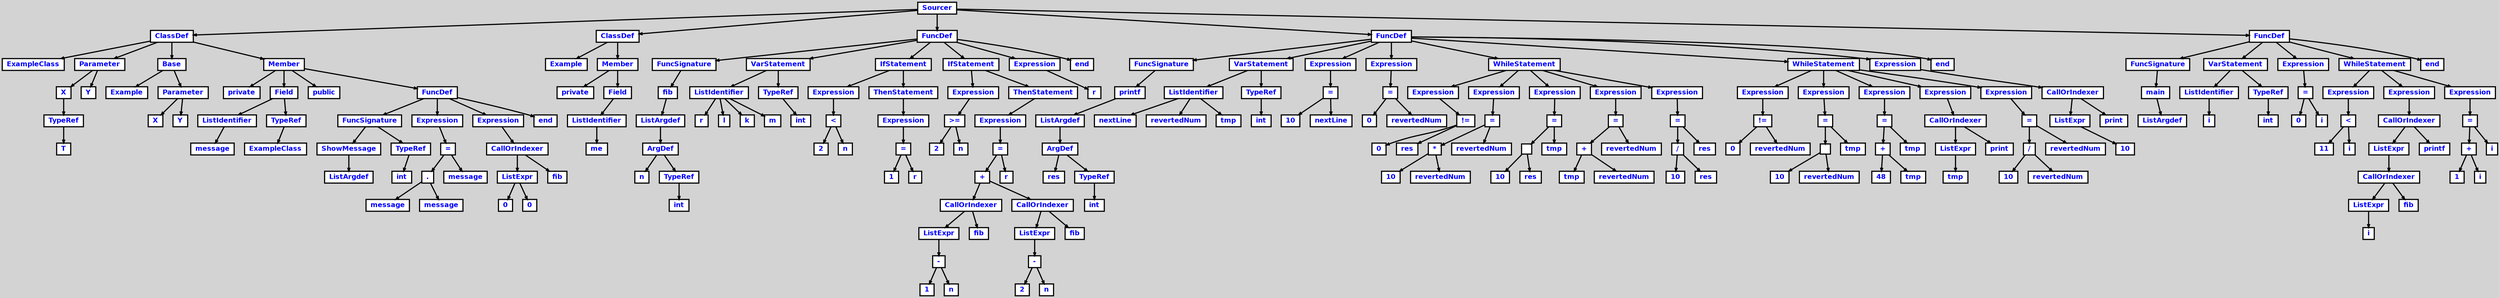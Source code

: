 digraph {

	ordering=out;
	ranksep=.4;
	bgcolor="lightgrey";  node [shape=box, fixedsize=false, fontsize=12, fontname="Helvetica-bold", fontcolor="blue"
	width=.25, height=.25, color="black", fillcolor="white", style="filled, solid, bold"];

	edge [arrowsize=.5, color="black", style="bold"]

	n000012F06FCCB070[label="Sourcer"]
	n000012F06FCA6C50[label="ClassDef"]
	n000012F06FCA6B18[label="ExampleClass"]
	n000012F06FCA6EC0[label="Parameter"]
	n000012F06FCA1E50[label="X"]
	n000012F06FCA1D18[label="TypeRef"]
	n000012F06FCA1BE0[label="T"]
	n000012F06FCA1F88[label="Y"]
	n000012F06FCA6FF8[label="Base"]
	n000012F06FCA6D88[label="Example"]
	n000012F06FCA7268[label="Parameter"]
	n000012F06FCA7130[label="X"]
	n000012F06FCA73A0[label="Y"]
	n000012F06FCA7610[label="Member"]
	n000012F06FCA20C0[label="private"]
	n000012F06FCA2810[label="Field"]
	n000012F06FCA2330[label="ListIdentifier"]
	n000012F06FCA21F8[label="message"]
	n000012F06FCA26D8[label="TypeRef"]
	n000012F06FCA25A0[label="ExampleClass"]
	n000012F06FCA2948[label="public"]
	n000012F06FCA6638[label="FuncDef"]
	n000012F06FCA2F60[label="FuncSignature"]
	n000012F06FCA3098[label="ShowMessage"]
	n000012F06FCA2BB8[label="ListArgdef"]
	n000012F06FCA2E28[label="TypeRef"]
	n000012F06FCA2A80[label="int"]
	n000012F06FCA41A8[label="Expression"]
	n000012F06FCA47C0[label="="]
	n000012F06FCA4688[label="."]
	n000012F06FCA48F8[label="message"]
	n000012F06FCA4418[label="message"]
	n000012F06FCA3578[label="message"]
	n000012F06FCA68A8[label="Expression"]
	n000012F06FCA69E0[label="CallOrIndexer"]
	n000012F06FCA6158[label="ListExpr"]
	n000012F06FCA5A08[label="0"]
	n000012F06FCA5DB0[label="0"]
	n000012F06FCA58D0[label="fib"]
	n000012F06FCA5528[label="end"]
	n000012F06FCA7D60[label="ClassDef"]
	n000012F06FCA7AF0[label="Example"]
	n000012F06FCA7FD0[label="Member"]
	n000012F06FCA7748[label="private"]
	n000012F06FCA7C28[label="Field"]
	n000012F06FCA79B8[label="ListIdentifier"]
	n000012F06FCA7880[label="me"]
	n000012F06FCB16F0[label="FuncDef"]
	n000012F06FCA8720[label="FuncSignature"]
	n000012F06FCA8858[label="fib"]
	n000012F06FCA85E8[label="ListArgdef"]
	n000012F06FCA8378[label="ArgDef"]
	n000012F06FCA8108[label="n"]
	n000012F06FCA8240[label="TypeRef"]
	n000012F06FCA7E98[label="int"]
	n000012F06FCA9218[label="VarStatement"]
	n000012F06FCA8AC8[label="ListIdentifier"]
	n000012F06FCA8990[label="r"]
	n000012F06FCA8C00[label="l"]
	n000012F06FCA8D38[label="k"]
	n000012F06FCA8E70[label="m"]
	n000012F06FCA9350[label="TypeRef"]
	n000012F06FCA90E0[label="int"]
	n000012F06FCAABB0[label="IfStatement"]
	n000012F06FCAB1C8[label="Expression"]
	n000012F06FCA9F80[label="<"]
	n000012F06FCAA1F0[label="2"]
	n000012F06FCA96F8[label="n"]
	n000012F06FCAB438[label="ThenStatement"]
	n000012F06FCAAE20[label="Expression"]
	n000012F06FCAB300[label="="]
	n000012F06FCAAF58[label="1"]
	n000012F06FCAA6D0[label="r"]
	n000012F06FCAED80[label="IfStatement"]
	n000012F06FCAFAE8[label="Expression"]
	n000012F06FCAC068[label=">="]
	n000012F06FCAC2D8[label="2"]
	n000012F06FCAB7E0[label="n"]
	n000012F06FCB0E68[label="ThenStatement"]
	n000012F06FCAEEB8[label="Expression"]
	n000012F06FCAFC20[label="="]
	n000012F06FCAFE90[label="+"]
	n000012F06FCB1210[label="CallOrIndexer"]
	n000012F06FCB0718[label="ListExpr"]
	n000012F06FCB05E0[label="-"]
	n000012F06FCB0850[label="1"]
	n000012F06FCB0370[label="n"]
	n000012F06FCB0238[label="fib"]
	n000012F06FCAFD58[label="CallOrIndexer"]
	n000012F06FCAF740[label="ListExpr"]
	n000012F06FCAF608[label="-"]
	n000012F06FCAF878[label="2"]
	n000012F06FCAF398[label="n"]
	n000012F06FCAF260[label="fib"]
	n000012F06FCAC7B8[label="r"]
	n000012F06FCB1828[label="Expression"]
	n000012F06FCB1480[label="r"]
	n000012F06FCB1348[label="end"]
	n000012F06FCC3CA8[label="FuncDef"]
	n000012F06FCB20B0[label="FuncSignature"]
	n000012F06FCB21E8[label="printf"]
	n000012F06FCB1F78[label="ListArgdef"]
	n000012F06FCB1D08[label="ArgDef"]
	n000012F06FCB1A98[label="res"]
	n000012F06FCB1BD0[label="TypeRef"]
	n000012F06FCB1960[label="int"]
	n000012F06FCB2A70[label="VarStatement"]
	n000012F06FCB2458[label="ListIdentifier"]
	n000012F06FCB2320[label="nextLine"]
	n000012F06FCB2590[label="revertedNum"]
	n000012F06FCB26C8[label="tmp"]
	n000012F06FCB2BA8[label="TypeRef"]
	n000012F06FCB2938[label="int"]
	n000012F06FCB36A0[label="Expression"]
	n000012F06FCB3B80[label="="]
	n000012F06FCB37D8[label="10"]
	n000012F06FCB2F50[label="nextLine"]
	n000012F06FCB4540[label="Expression"]
	n000012F06FCB4A20[label="="]
	n000012F06FCB4678[label="0"]
	n000012F06FCB3DF0[label="revertedNum"]
	n000012F06FCBACD8[label="WhileStatement"]
	n000012F06FCBAF48[label="Expression"]
	n000012F06FCB5518[label="!="]
	n000012F06FCB5788[label="0"]
	n000012F06FCB4C90[label="res"]
	n000012F06FCB6898[label="Expression"]
	n000012F06FCB6EB0[label="="]
	n000012F06FCB6D78[label="*"]
	n000012F06FCB6FE8[label="10"]
	n000012F06FCB6B08[label="revertedNum"]
	n000012F06FCB5C68[label="revertedNum"]
	n000012F06FCB7FC0[label="Expression"]
	n000012F06FCB85D8[label="="]
	n000012F06FCB84A0[label=""]
	n000012F06FCB8710[label="10"]
	n000012F06FCB8230[label="res"]
	n000012F06FCB7390[label="tmp"]
	n000012F06FCB96E8[label="Expression"]
	n000012F06FCB9D00[label="="]
	n000012F06FCB9BC8[label="+"]
	n000012F06FCB9E38[label="tmp"]
	n000012F06FCB9958[label="revertedNum"]
	n000012F06FCB8AB8[label="revertedNum"]
	n000012F06FCBAE10[label="Expression"]
	n000012F06FCBB428[label="="]
	n000012F06FCBB2F0[label="/"]
	n000012F06FCBB560[label="10"]
	n000012F06FCBB080[label="res"]
	n000012F06FCBA1E0[label="res"]
	n000012F06FCC1CF8[label="WhileStatement"]
	n000012F06FCC1F68[label="Expression"]
	n000012F06FCBC2C8[label="!="]
	n000012F06FCBC538[label="0"]
	n000012F06FCBBA40[label="revertedNum"]
	n000012F06FCBD648[label="Expression"]
	n000012F06FCBDC60[label="="]
	n000012F06FCBDB28[label=""]
	n000012F06FCBDD98[label="10"]
	n000012F06FCBD8B8[label="revertedNum"]
	n000012F06FCBCA18[label="tmp"]
	n000012F06FCBED70[label="Expression"]
	n000012F06FCBF388[label="="]
	n000012F06FCBF250[label="+"]
	n000012F06FCBF4C0[label="48"]
	n000012F06FCBEFE0[label="tmp"]
	n000012F06FCBE140[label="tmp"]
	n000012F06FCC0D20[label="Expression"]
	n000012F06FCC0E58[label="CallOrIndexer"]
	n000012F06FCC05D0[label="ListExpr"]
	n000012F06FCC0228[label="tmp"]
	n000012F06FCC00F0[label="print"]
	n000012F06FCC1E30[label="Expression"]
	n000012F06FCC2448[label="="]
	n000012F06FCC2310[label="/"]
	n000012F06FCC2580[label="10"]
	n000012F06FCC20A0[label="revertedNum"]
	n000012F06FCC1200[label="revertedNum"]
	n000012F06FCC3F18[label="Expression"]
	n000012F06FCC4050[label="CallOrIndexer"]
	n000012F06FCC37C8[label="ListExpr"]
	n000012F06FCC3420[label="10"]
	n000012F06FCC32E8[label="print"]
	n000012F06FCC2F40[label="end"]
	n000012F06FCC9810[label="FuncDef"]
	n000012F06FCC43F8[label="FuncSignature"]
	n000012F06FCC4530[label="main"]
	n000012F06FCC42C0[label="ListArgdef"]
	n000012F06FCC4B48[label="VarStatement"]
	n000012F06FCC47A0[label="ListIdentifier"]
	n000012F06FCC4668[label="i"]
	n000012F06FCC4C80[label="TypeRef"]
	n000012F06FCC4A10[label="int"]
	n000012F06FCC5778[label="Expression"]
	n000012F06FCC5C58[label="="]
	n000012F06FCC58B0[label="0"]
	n000012F06FCC5028[label="i"]
	n000012F06FCCA578[label="WhileStatement"]
	n000012F06FCCA7E8[label="Expression"]
	n000012F06FCC6750[label="<"]
	n000012F06FCC69C0[label="11"]
	n000012F06FCC5EC8[label="i"]
	n000012F06FCC95A0[label="Expression"]
	n000012F06FCC96D8[label="CallOrIndexer"]
	n000012F06FCC8D18[label="ListExpr"]
	n000012F06FCC8E50[label="CallOrIndexer"]
	n000012F06FCC85C8[label="ListExpr"]
	n000012F06FCC8220[label="i"]
	n000012F06FCC80E8[label="fib"]
	n000012F06FCC7E78[label="printf"]
	n000012F06FCCA6B0[label="Expression"]
	n000012F06FCCACC8[label="="]
	n000012F06FCCAB90[label="+"]
	n000012F06FCCAE00[label="1"]
	n000012F06FCCA920[label="i"]
	n000012F06FCC9A80[label="i"]
	n000012F06FCC5B20[label="end"]

		n000012F06FCCB070 -> n000012F06FCA6C50		// Sourcer -> ClassDef
		n000012F06FCA6C50 -> n000012F06FCA6B18		// ClassDef -> ExampleClass
		n000012F06FCA6C50 -> n000012F06FCA6EC0		// ClassDef -> Parameter
		n000012F06FCA6EC0 -> n000012F06FCA1E50		// Parameter -> X
		n000012F06FCA1E50 -> n000012F06FCA1D18		// X -> TypeRef
		n000012F06FCA1D18 -> n000012F06FCA1BE0		// TypeRef -> T
		n000012F06FCA6EC0 -> n000012F06FCA1F88		// Parameter -> Y
		n000012F06FCA6C50 -> n000012F06FCA6FF8		// ClassDef -> Base
		n000012F06FCA6FF8 -> n000012F06FCA6D88		// Base -> Example
		n000012F06FCA6FF8 -> n000012F06FCA7268		// Base -> Parameter
		n000012F06FCA7268 -> n000012F06FCA7130		// Parameter -> X
		n000012F06FCA7268 -> n000012F06FCA73A0		// Parameter -> Y
		n000012F06FCA6C50 -> n000012F06FCA7610		// ClassDef -> Member
		n000012F06FCA7610 -> n000012F06FCA20C0		// Member -> private
		n000012F06FCA7610 -> n000012F06FCA2810		// Member -> Field
		n000012F06FCA2810 -> n000012F06FCA2330		// Field -> ListIdentifier
		n000012F06FCA2330 -> n000012F06FCA21F8		// ListIdentifier -> message
		n000012F06FCA2810 -> n000012F06FCA26D8		// Field -> TypeRef
		n000012F06FCA26D8 -> n000012F06FCA25A0		// TypeRef -> ExampleClass
		n000012F06FCA7610 -> n000012F06FCA2948		// Member -> public
		n000012F06FCA7610 -> n000012F06FCA6638		// Member -> FuncDef
		n000012F06FCA6638 -> n000012F06FCA2F60		// FuncDef -> FuncSignature
		n000012F06FCA2F60 -> n000012F06FCA3098		// FuncSignature -> ShowMessage
		n000012F06FCA3098 -> n000012F06FCA2BB8		// ShowMessage -> ListArgdef
		n000012F06FCA2F60 -> n000012F06FCA2E28		// FuncSignature -> TypeRef
		n000012F06FCA2E28 -> n000012F06FCA2A80		// TypeRef -> int
		n000012F06FCA6638 -> n000012F06FCA41A8		// FuncDef -> Expression
		n000012F06FCA41A8 -> n000012F06FCA47C0		// Expression -> =
		n000012F06FCA47C0 -> n000012F06FCA4688		// = -> .
		n000012F06FCA4688 -> n000012F06FCA48F8		// . -> message
		n000012F06FCA4688 -> n000012F06FCA4418		// . -> message
		n000012F06FCA47C0 -> n000012F06FCA3578		// = -> message
		n000012F06FCA6638 -> n000012F06FCA68A8		// FuncDef -> Expression
		n000012F06FCA68A8 -> n000012F06FCA69E0		// Expression -> CallOrIndexer
		n000012F06FCA69E0 -> n000012F06FCA6158		// CallOrIndexer -> ListExpr
		n000012F06FCA6158 -> n000012F06FCA5A08		// ListExpr -> 0
		n000012F06FCA6158 -> n000012F06FCA5DB0		// ListExpr -> 0
		n000012F06FCA69E0 -> n000012F06FCA58D0		// CallOrIndexer -> fib
		n000012F06FCA6638 -> n000012F06FCA5528		// FuncDef -> end
		n000012F06FCCB070 -> n000012F06FCA7D60		// Sourcer -> ClassDef
		n000012F06FCA7D60 -> n000012F06FCA7AF0		// ClassDef -> Example
		n000012F06FCA7D60 -> n000012F06FCA7FD0		// ClassDef -> Member
		n000012F06FCA7FD0 -> n000012F06FCA7748		// Member -> private
		n000012F06FCA7FD0 -> n000012F06FCA7C28		// Member -> Field
		n000012F06FCA7C28 -> n000012F06FCA79B8		// Field -> ListIdentifier
		n000012F06FCA79B8 -> n000012F06FCA7880		// ListIdentifier -> me
		n000012F06FCCB070 -> n000012F06FCB16F0		// Sourcer -> FuncDef
		n000012F06FCB16F0 -> n000012F06FCA8720		// FuncDef -> FuncSignature
		n000012F06FCA8720 -> n000012F06FCA8858		// FuncSignature -> fib
		n000012F06FCA8858 -> n000012F06FCA85E8		// fib -> ListArgdef
		n000012F06FCA85E8 -> n000012F06FCA8378		// ListArgdef -> ArgDef
		n000012F06FCA8378 -> n000012F06FCA8108		// ArgDef -> n
		n000012F06FCA8378 -> n000012F06FCA8240		// ArgDef -> TypeRef
		n000012F06FCA8240 -> n000012F06FCA7E98		// TypeRef -> int
		n000012F06FCB16F0 -> n000012F06FCA9218		// FuncDef -> VarStatement
		n000012F06FCA9218 -> n000012F06FCA8AC8		// VarStatement -> ListIdentifier
		n000012F06FCA8AC8 -> n000012F06FCA8990		// ListIdentifier -> r
		n000012F06FCA8AC8 -> n000012F06FCA8C00		// ListIdentifier -> l
		n000012F06FCA8AC8 -> n000012F06FCA8D38		// ListIdentifier -> k
		n000012F06FCA8AC8 -> n000012F06FCA8E70		// ListIdentifier -> m
		n000012F06FCA9218 -> n000012F06FCA9350		// VarStatement -> TypeRef
		n000012F06FCA9350 -> n000012F06FCA90E0		// TypeRef -> int
		n000012F06FCB16F0 -> n000012F06FCAABB0		// FuncDef -> IfStatement
		n000012F06FCAABB0 -> n000012F06FCAB1C8		// IfStatement -> Expression
		n000012F06FCAB1C8 -> n000012F06FCA9F80		// Expression -> <
		n000012F06FCA9F80 -> n000012F06FCAA1F0		// < -> 2
		n000012F06FCA9F80 -> n000012F06FCA96F8		// < -> n
		n000012F06FCAABB0 -> n000012F06FCAB438		// IfStatement -> ThenStatement
		n000012F06FCAB438 -> n000012F06FCAAE20		// ThenStatement -> Expression
		n000012F06FCAAE20 -> n000012F06FCAB300		// Expression -> =
		n000012F06FCAB300 -> n000012F06FCAAF58		// = -> 1
		n000012F06FCAB300 -> n000012F06FCAA6D0		// = -> r
		n000012F06FCB16F0 -> n000012F06FCAED80		// FuncDef -> IfStatement
		n000012F06FCAED80 -> n000012F06FCAFAE8		// IfStatement -> Expression
		n000012F06FCAFAE8 -> n000012F06FCAC068		// Expression -> >=
		n000012F06FCAC068 -> n000012F06FCAC2D8		// >= -> 2
		n000012F06FCAC068 -> n000012F06FCAB7E0		// >= -> n
		n000012F06FCAED80 -> n000012F06FCB0E68		// IfStatement -> ThenStatement
		n000012F06FCB0E68 -> n000012F06FCAEEB8		// ThenStatement -> Expression
		n000012F06FCAEEB8 -> n000012F06FCAFC20		// Expression -> =
		n000012F06FCAFC20 -> n000012F06FCAFE90		// = -> +
		n000012F06FCAFE90 -> n000012F06FCB1210		// + -> CallOrIndexer
		n000012F06FCB1210 -> n000012F06FCB0718		// CallOrIndexer -> ListExpr
		n000012F06FCB0718 -> n000012F06FCB05E0		// ListExpr -> -
		n000012F06FCB05E0 -> n000012F06FCB0850		// - -> 1
		n000012F06FCB05E0 -> n000012F06FCB0370		// - -> n
		n000012F06FCB1210 -> n000012F06FCB0238		// CallOrIndexer -> fib
		n000012F06FCAFE90 -> n000012F06FCAFD58		// + -> CallOrIndexer
		n000012F06FCAFD58 -> n000012F06FCAF740		// CallOrIndexer -> ListExpr
		n000012F06FCAF740 -> n000012F06FCAF608		// ListExpr -> -
		n000012F06FCAF608 -> n000012F06FCAF878		// - -> 2
		n000012F06FCAF608 -> n000012F06FCAF398		// - -> n
		n000012F06FCAFD58 -> n000012F06FCAF260		// CallOrIndexer -> fib
		n000012F06FCAFC20 -> n000012F06FCAC7B8		// = -> r
		n000012F06FCB16F0 -> n000012F06FCB1828		// FuncDef -> Expression
		n000012F06FCB1828 -> n000012F06FCB1480		// Expression -> r
		n000012F06FCB16F0 -> n000012F06FCB1348		// FuncDef -> end
		n000012F06FCCB070 -> n000012F06FCC3CA8		// Sourcer -> FuncDef
		n000012F06FCC3CA8 -> n000012F06FCB20B0		// FuncDef -> FuncSignature
		n000012F06FCB20B0 -> n000012F06FCB21E8		// FuncSignature -> printf
		n000012F06FCB21E8 -> n000012F06FCB1F78		// printf -> ListArgdef
		n000012F06FCB1F78 -> n000012F06FCB1D08		// ListArgdef -> ArgDef
		n000012F06FCB1D08 -> n000012F06FCB1A98		// ArgDef -> res
		n000012F06FCB1D08 -> n000012F06FCB1BD0		// ArgDef -> TypeRef
		n000012F06FCB1BD0 -> n000012F06FCB1960		// TypeRef -> int
		n000012F06FCC3CA8 -> n000012F06FCB2A70		// FuncDef -> VarStatement
		n000012F06FCB2A70 -> n000012F06FCB2458		// VarStatement -> ListIdentifier
		n000012F06FCB2458 -> n000012F06FCB2320		// ListIdentifier -> nextLine
		n000012F06FCB2458 -> n000012F06FCB2590		// ListIdentifier -> revertedNum
		n000012F06FCB2458 -> n000012F06FCB26C8		// ListIdentifier -> tmp
		n000012F06FCB2A70 -> n000012F06FCB2BA8		// VarStatement -> TypeRef
		n000012F06FCB2BA8 -> n000012F06FCB2938		// TypeRef -> int
		n000012F06FCC3CA8 -> n000012F06FCB36A0		// FuncDef -> Expression
		n000012F06FCB36A0 -> n000012F06FCB3B80		// Expression -> =
		n000012F06FCB3B80 -> n000012F06FCB37D8		// = -> 10
		n000012F06FCB3B80 -> n000012F06FCB2F50		// = -> nextLine
		n000012F06FCC3CA8 -> n000012F06FCB4540		// FuncDef -> Expression
		n000012F06FCB4540 -> n000012F06FCB4A20		// Expression -> =
		n000012F06FCB4A20 -> n000012F06FCB4678		// = -> 0
		n000012F06FCB4A20 -> n000012F06FCB3DF0		// = -> revertedNum
		n000012F06FCC3CA8 -> n000012F06FCBACD8		// FuncDef -> WhileStatement
		n000012F06FCBACD8 -> n000012F06FCBAF48		// WhileStatement -> Expression
		n000012F06FCBAF48 -> n000012F06FCB5518		// Expression -> !=
		n000012F06FCB5518 -> n000012F06FCB5788		// != -> 0
		n000012F06FCB5518 -> n000012F06FCB4C90		// != -> res
		n000012F06FCBACD8 -> n000012F06FCB6898		// WhileStatement -> Expression
		n000012F06FCB6898 -> n000012F06FCB6EB0		// Expression -> =
		n000012F06FCB6EB0 -> n000012F06FCB6D78		// = -> *
		n000012F06FCB6D78 -> n000012F06FCB6FE8		// * -> 10
		n000012F06FCB6D78 -> n000012F06FCB6B08		// * -> revertedNum
		n000012F06FCB6EB0 -> n000012F06FCB5C68		// = -> revertedNum
		n000012F06FCBACD8 -> n000012F06FCB7FC0		// WhileStatement -> Expression
		n000012F06FCB7FC0 -> n000012F06FCB85D8		// Expression -> =
		n000012F06FCB85D8 -> n000012F06FCB84A0		// = -> 
		n000012F06FCB84A0 -> n000012F06FCB8710		// > 10
		n000012F06FCB84A0 -> n000012F06FCB8230		// > res
		n000012F06FCB85D8 -> n000012F06FCB7390		// = -> tmp
		n000012F06FCBACD8 -> n000012F06FCB96E8		// WhileStatement -> Expression
		n000012F06FCB96E8 -> n000012F06FCB9D00		// Expression -> =
		n000012F06FCB9D00 -> n000012F06FCB9BC8		// = -> +
		n000012F06FCB9BC8 -> n000012F06FCB9E38		// + -> tmp
		n000012F06FCB9BC8 -> n000012F06FCB9958		// + -> revertedNum
		n000012F06FCB9D00 -> n000012F06FCB8AB8		// = -> revertedNum
		n000012F06FCBACD8 -> n000012F06FCBAE10		// WhileStatement -> Expression
		n000012F06FCBAE10 -> n000012F06FCBB428		// Expression -> =
		n000012F06FCBB428 -> n000012F06FCBB2F0		// = -> /
		n000012F06FCBB2F0 -> n000012F06FCBB560		// / -> 10
		n000012F06FCBB2F0 -> n000012F06FCBB080		// / -> res
		n000012F06FCBB428 -> n000012F06FCBA1E0		// = -> res
		n000012F06FCC3CA8 -> n000012F06FCC1CF8		// FuncDef -> WhileStatement
		n000012F06FCC1CF8 -> n000012F06FCC1F68		// WhileStatement -> Expression
		n000012F06FCC1F68 -> n000012F06FCBC2C8		// Expression -> !=
		n000012F06FCBC2C8 -> n000012F06FCBC538		// != -> 0
		n000012F06FCBC2C8 -> n000012F06FCBBA40		// != -> revertedNum
		n000012F06FCC1CF8 -> n000012F06FCBD648		// WhileStatement -> Expression
		n000012F06FCBD648 -> n000012F06FCBDC60		// Expression -> =
		n000012F06FCBDC60 -> n000012F06FCBDB28		// = -> 
		n000012F06FCBDB28 -> n000012F06FCBDD98		// > 10
		n000012F06FCBDB28 -> n000012F06FCBD8B8		// > revertedNum
		n000012F06FCBDC60 -> n000012F06FCBCA18		// = -> tmp
		n000012F06FCC1CF8 -> n000012F06FCBED70		// WhileStatement -> Expression
		n000012F06FCBED70 -> n000012F06FCBF388		// Expression -> =
		n000012F06FCBF388 -> n000012F06FCBF250		// = -> +
		n000012F06FCBF250 -> n000012F06FCBF4C0		// + -> 48
		n000012F06FCBF250 -> n000012F06FCBEFE0		// + -> tmp
		n000012F06FCBF388 -> n000012F06FCBE140		// = -> tmp
		n000012F06FCC1CF8 -> n000012F06FCC0D20		// WhileStatement -> Expression
		n000012F06FCC0D20 -> n000012F06FCC0E58		// Expression -> CallOrIndexer
		n000012F06FCC0E58 -> n000012F06FCC05D0		// CallOrIndexer -> ListExpr
		n000012F06FCC05D0 -> n000012F06FCC0228		// ListExpr -> tmp
		n000012F06FCC0E58 -> n000012F06FCC00F0		// CallOrIndexer -> print
		n000012F06FCC1CF8 -> n000012F06FCC1E30		// WhileStatement -> Expression
		n000012F06FCC1E30 -> n000012F06FCC2448		// Expression -> =
		n000012F06FCC2448 -> n000012F06FCC2310		// = -> /
		n000012F06FCC2310 -> n000012F06FCC2580		// / -> 10
		n000012F06FCC2310 -> n000012F06FCC20A0		// / -> revertedNum
		n000012F06FCC2448 -> n000012F06FCC1200		// = -> revertedNum
		n000012F06FCC3CA8 -> n000012F06FCC3F18		// FuncDef -> Expression
		n000012F06FCC3F18 -> n000012F06FCC4050		// Expression -> CallOrIndexer
		n000012F06FCC4050 -> n000012F06FCC37C8		// CallOrIndexer -> ListExpr
		n000012F06FCC37C8 -> n000012F06FCC3420		// ListExpr -> 10
		n000012F06FCC4050 -> n000012F06FCC32E8		// CallOrIndexer -> print
		n000012F06FCC3CA8 -> n000012F06FCC2F40		// FuncDef -> end
		n000012F06FCCB070 -> n000012F06FCC9810		// Sourcer -> FuncDef
		n000012F06FCC9810 -> n000012F06FCC43F8		// FuncDef -> FuncSignature
		n000012F06FCC43F8 -> n000012F06FCC4530		// FuncSignature -> main
		n000012F06FCC4530 -> n000012F06FCC42C0		// main -> ListArgdef
		n000012F06FCC9810 -> n000012F06FCC4B48		// FuncDef -> VarStatement
		n000012F06FCC4B48 -> n000012F06FCC47A0		// VarStatement -> ListIdentifier
		n000012F06FCC47A0 -> n000012F06FCC4668		// ListIdentifier -> i
		n000012F06FCC4B48 -> n000012F06FCC4C80		// VarStatement -> TypeRef
		n000012F06FCC4C80 -> n000012F06FCC4A10		// TypeRef -> int
		n000012F06FCC9810 -> n000012F06FCC5778		// FuncDef -> Expression
		n000012F06FCC5778 -> n000012F06FCC5C58		// Expression -> =
		n000012F06FCC5C58 -> n000012F06FCC58B0		// = -> 0
		n000012F06FCC5C58 -> n000012F06FCC5028		// = -> i
		n000012F06FCC9810 -> n000012F06FCCA578		// FuncDef -> WhileStatement
		n000012F06FCCA578 -> n000012F06FCCA7E8		// WhileStatement -> Expression
		n000012F06FCCA7E8 -> n000012F06FCC6750		// Expression -> <
		n000012F06FCC6750 -> n000012F06FCC69C0		// < -> 11
		n000012F06FCC6750 -> n000012F06FCC5EC8		// < -> i
		n000012F06FCCA578 -> n000012F06FCC95A0		// WhileStatement -> Expression
		n000012F06FCC95A0 -> n000012F06FCC96D8		// Expression -> CallOrIndexer
		n000012F06FCC96D8 -> n000012F06FCC8D18		// CallOrIndexer -> ListExpr
		n000012F06FCC8D18 -> n000012F06FCC8E50		// ListExpr -> CallOrIndexer
		n000012F06FCC8E50 -> n000012F06FCC85C8		// CallOrIndexer -> ListExpr
		n000012F06FCC85C8 -> n000012F06FCC8220		// ListExpr -> i
		n000012F06FCC8E50 -> n000012F06FCC80E8		// CallOrIndexer -> fib
		n000012F06FCC96D8 -> n000012F06FCC7E78		// CallOrIndexer -> printf
		n000012F06FCCA578 -> n000012F06FCCA6B0		// WhileStatement -> Expression
		n000012F06FCCA6B0 -> n000012F06FCCACC8		// Expression -> =
		n000012F06FCCACC8 -> n000012F06FCCAB90		// = -> +
		n000012F06FCCAB90 -> n000012F06FCCAE00		// + -> 1
		n000012F06FCCAB90 -> n000012F06FCCA920		// + -> i
		n000012F06FCCACC8 -> n000012F06FCC9A80		// = -> i
		n000012F06FCC9810 -> n000012F06FCC5B20		// FuncDef -> end

}